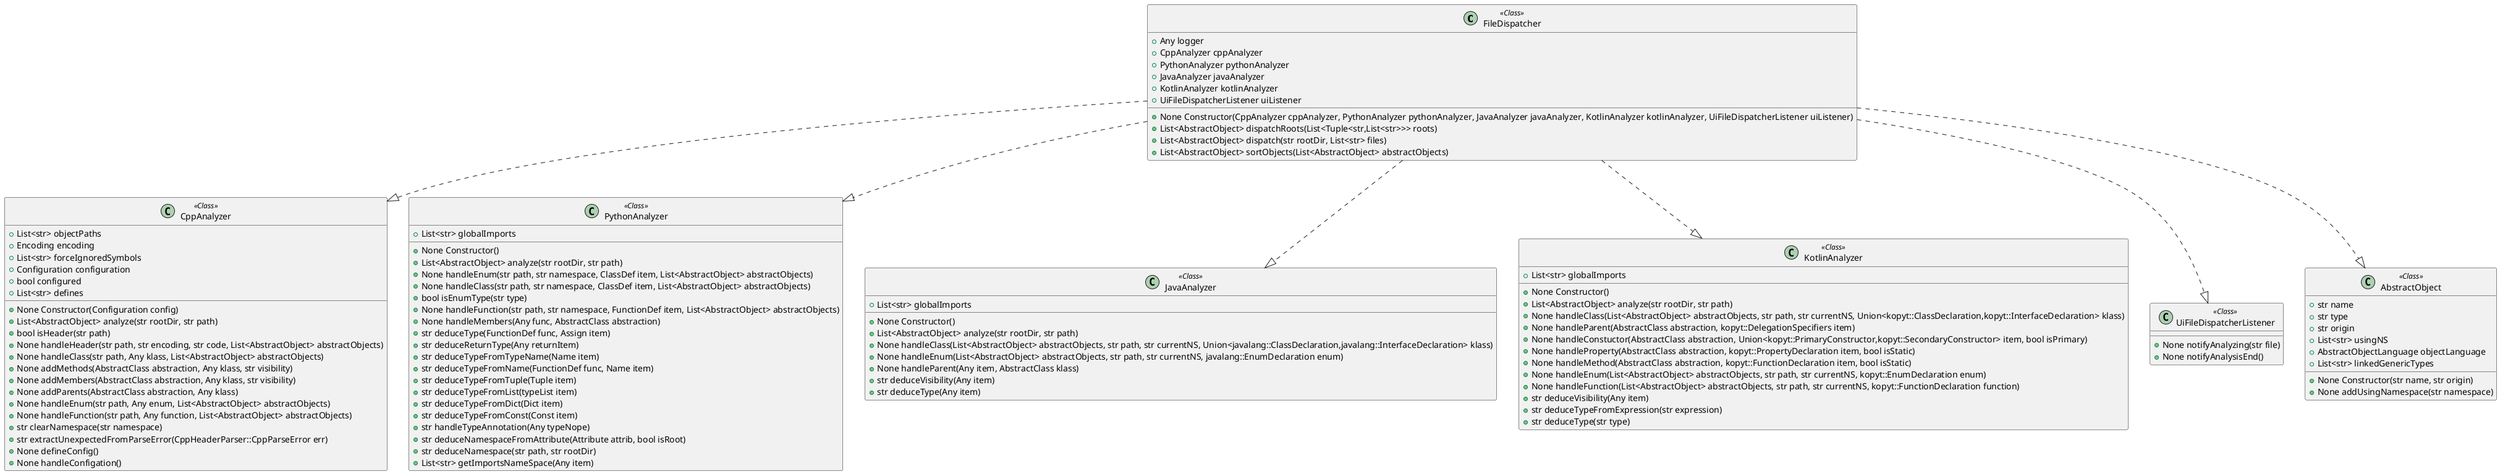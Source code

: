 @startuml
class FileDispatcher <<Class>>
{
+ Any logger
+ CppAnalyzer cppAnalyzer
+ PythonAnalyzer pythonAnalyzer
+ JavaAnalyzer javaAnalyzer
+ KotlinAnalyzer kotlinAnalyzer
+ UiFileDispatcherListener uiListener
+None Constructor(CppAnalyzer cppAnalyzer, PythonAnalyzer pythonAnalyzer, JavaAnalyzer javaAnalyzer, KotlinAnalyzer kotlinAnalyzer, UiFileDispatcherListener uiListener)
+List<AbstractObject> dispatchRoots(List<Tuple<str,List<str>>> roots)
+List<AbstractObject> dispatch(str rootDir, List<str> files)
+List<AbstractObject> sortObjects(List<AbstractObject> abstractObjects)
}
class CppAnalyzer <<Class>>
{
+ List<str> objectPaths
+ Encoding encoding
+ List<str> forceIgnoredSymbols
+ Configuration configuration
+ bool configured
+ List<str> defines
+None Constructor(Configuration config)
+List<AbstractObject> analyze(str rootDir, str path)
+bool isHeader(str path)
+None handleHeader(str path, str encoding, str code, List<AbstractObject> abstractObjects)
+None handleClass(str path, Any klass, List<AbstractObject> abstractObjects)
+None addMethods(AbstractClass abstraction, Any klass, str visibility)
+None addMembers(AbstractClass abstraction, Any klass, str visibility)
+None addParents(AbstractClass abstraction, Any klass)
+None handleEnum(str path, Any enum, List<AbstractObject> abstractObjects)
+None handleFunction(str path, Any function, List<AbstractObject> abstractObjects)
+str clearNamespace(str namespace)
+str extractUnexpectedFromParseError(CppHeaderParser::CppParseError err)
+None defineConfig()
+None handleConfigation()
}
class PythonAnalyzer <<Class>>
{
+ List<str> globalImports
+None Constructor()
+List<AbstractObject> analyze(str rootDir, str path)
+None handleEnum(str path, str namespace, ClassDef item, List<AbstractObject> abstractObjects)
+None handleClass(str path, str namespace, ClassDef item, List<AbstractObject> abstractObjects)
+bool isEnumType(str type)
+None handleFunction(str path, str namespace, FunctionDef item, List<AbstractObject> abstractObjects)
+None handleMembers(Any func, AbstractClass abstraction)
+str deduceType(FunctionDef func, Assign item)
+str deduceReturnType(Any returnItem)
+str deduceTypeFromTypeName(Name item)
+str deduceTypeFromName(FunctionDef func, Name item)
+str deduceTypeFromTuple(Tuple item)
+str deduceTypeFromList(typeList item)
+str deduceTypeFromDict(Dict item)
+str deduceTypeFromConst(Const item)
+str handleTypeAnnotation(Any typeNope)
+str deduceNamespaceFromAttribute(Attribute attrib, bool isRoot)
+str deduceNamespace(str path, str rootDir)
+List<str> getImportsNameSpace(Any item)
}
class JavaAnalyzer <<Class>>
{
+ List<str> globalImports
+None Constructor()
+List<AbstractObject> analyze(str rootDir, str path)
+None handleClass(List<AbstractObject> abstractObjects, str path, str currentNS, Union<javalang::ClassDeclaration,javalang::InterfaceDeclaration> klass)
+None handleEnum(List<AbstractObject> abstractObjects, str path, str currentNS, javalang::EnumDeclaration enum)
+None handleParent(Any item, AbstractClass klass)
+str deduceVisibility(Any item)
+str deduceType(Any item)
}
class KotlinAnalyzer <<Class>>
{
+ List<str> globalImports
+None Constructor()
+List<AbstractObject> analyze(str rootDir, str path)
+None handleClass(List<AbstractObject> abstractObjects, str path, str currentNS, Union<kopyt::ClassDeclaration,kopyt::InterfaceDeclaration> klass)
+None handleParent(AbstractClass abstraction, kopyt::DelegationSpecifiers item)
+None handleConstuctor(AbstractClass abstraction, Union<kopyt::PrimaryConstructor,kopyt::SecondaryConstructor> item, bool isPrimary)
+None handleProperty(AbstractClass abstraction, kopyt::PropertyDeclaration item, bool isStatic)
+None handleMethod(AbstractClass abstraction, kopyt::FunctionDeclaration item, bool isStatic)
+None handleEnum(List<AbstractObject> abstractObjects, str path, str currentNS, kopyt::EnumDeclaration enum)
+None handleFunction(List<AbstractObject> abstractObjects, str path, str currentNS, kopyt::FunctionDeclaration function)
+str deduceVisibility(Any item)
+str deduceTypeFromExpression(str expression)
+str deduceType(str type)
}
class UiFileDispatcherListener <<Class>>
{
+None notifyAnalyzing(str file)
+None notifyAnalysisEnd()
}
class AbstractObject <<Class>>
{
+ str name
+ str type
+ str origin
+ List<str> usingNS
+ AbstractObjectLanguage objectLanguage
+ List<str> linkedGenericTypes
+None Constructor(str name, str origin)
+None addUsingNamespace(str namespace)
}
FileDispatcher ..|> CppAnalyzer
FileDispatcher ..|> PythonAnalyzer
FileDispatcher ..|> JavaAnalyzer
FileDispatcher ..|> KotlinAnalyzer
FileDispatcher ..|> UiFileDispatcherListener
FileDispatcher ..|> AbstractObject
@enduml
